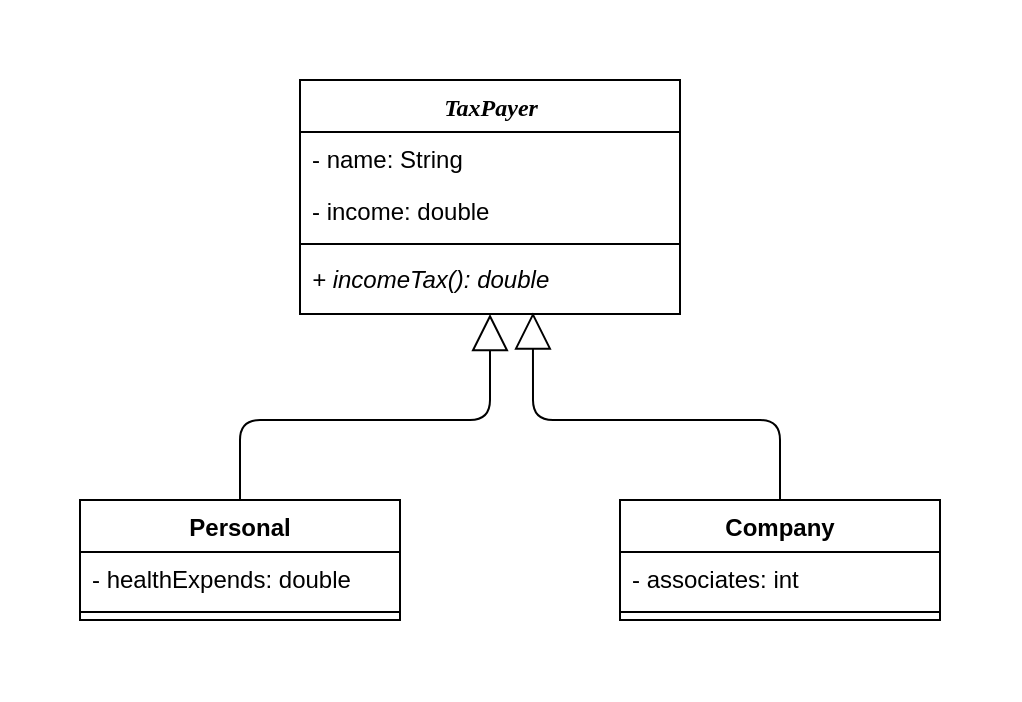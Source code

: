 <mxfile version="20.3.0" type="device"><diagram name="Page-1" id="9f46799a-70d6-7492-0946-bef42562c5a5"><mxGraphModel dx="768" dy="474" grid="1" gridSize="10" guides="1" tooltips="1" connect="1" arrows="1" fold="1" page="1" pageScale="1" pageWidth="827" pageHeight="583" background="none" math="0" shadow="0"><root><mxCell id="0"/><mxCell id="1" parent="0"/><mxCell id="JTSXTN79pVq7KMaE--q6-97" value="" style="rounded=0;whiteSpace=wrap;html=1;strokeColor=none;" vertex="1" parent="1"><mxGeometry x="159" y="90" width="510" height="350" as="geometry"/></mxCell><mxCell id="78961159f06e98e8-17" value="&lt;i&gt;TaxPayer&lt;/i&gt;" style="swimlane;html=1;fontStyle=1;align=center;verticalAlign=top;childLayout=stackLayout;horizontal=1;startSize=26;horizontalStack=0;resizeParent=1;resizeLast=0;collapsible=1;marginBottom=0;swimlaneFillColor=#ffffff;rounded=0;shadow=0;comic=0;labelBackgroundColor=none;strokeWidth=1;fillColor=none;fontFamily=Verdana;fontSize=12" parent="1" vertex="1"><mxGeometry x="309" y="130" width="190" height="117" as="geometry"/></mxCell><mxCell id="78961159f06e98e8-21" value="- name: String" style="text;html=1;strokeColor=none;fillColor=none;align=left;verticalAlign=top;spacingLeft=4;spacingRight=4;whiteSpace=wrap;overflow=hidden;rotatable=0;points=[[0,0.5],[1,0.5]];portConstraint=eastwest;" parent="78961159f06e98e8-17" vertex="1"><mxGeometry y="26" width="190" height="26" as="geometry"/></mxCell><mxCell id="78961159f06e98e8-23" value="- income: double" style="text;html=1;strokeColor=none;fillColor=none;align=left;verticalAlign=top;spacingLeft=4;spacingRight=4;whiteSpace=wrap;overflow=hidden;rotatable=0;points=[[0,0.5],[1,0.5]];portConstraint=eastwest;" parent="78961159f06e98e8-17" vertex="1"><mxGeometry y="52" width="190" height="26" as="geometry"/></mxCell><mxCell id="78961159f06e98e8-19" value="" style="line;html=1;strokeWidth=1;fillColor=none;align=left;verticalAlign=middle;spacingTop=-1;spacingLeft=3;spacingRight=3;rotatable=0;labelPosition=right;points=[];portConstraint=eastwest;" parent="78961159f06e98e8-17" vertex="1"><mxGeometry y="78" width="190" height="8" as="geometry"/></mxCell><mxCell id="78961159f06e98e8-20" value="&lt;i&gt;+ incomeTax(): double&lt;/i&gt;" style="text;html=1;strokeColor=none;fillColor=none;align=left;verticalAlign=top;spacingLeft=4;spacingRight=4;whiteSpace=wrap;overflow=hidden;rotatable=0;points=[[0,0.5],[1,0.5]];portConstraint=eastwest;" parent="78961159f06e98e8-17" vertex="1"><mxGeometry y="86" width="190" height="26" as="geometry"/></mxCell><mxCell id="JTSXTN79pVq7KMaE--q6-86" value="Personal" style="swimlane;fontStyle=1;align=center;verticalAlign=top;childLayout=stackLayout;horizontal=1;startSize=26;horizontalStack=0;resizeParent=1;resizeParentMax=0;resizeLast=0;collapsible=1;marginBottom=0;" vertex="1" parent="1"><mxGeometry x="199" y="340" width="160" height="60" as="geometry"/></mxCell><mxCell id="JTSXTN79pVq7KMaE--q6-87" value="- healthExpends: double" style="text;strokeColor=none;fillColor=none;align=left;verticalAlign=top;spacingLeft=4;spacingRight=4;overflow=hidden;rotatable=0;points=[[0,0.5],[1,0.5]];portConstraint=eastwest;" vertex="1" parent="JTSXTN79pVq7KMaE--q6-86"><mxGeometry y="26" width="160" height="26" as="geometry"/></mxCell><mxCell id="JTSXTN79pVq7KMaE--q6-88" value="" style="line;strokeWidth=1;fillColor=none;align=left;verticalAlign=middle;spacingTop=-1;spacingLeft=3;spacingRight=3;rotatable=0;labelPosition=right;points=[];portConstraint=eastwest;strokeColor=inherit;" vertex="1" parent="JTSXTN79pVq7KMaE--q6-86"><mxGeometry y="52" width="160" height="8" as="geometry"/></mxCell><mxCell id="JTSXTN79pVq7KMaE--q6-90" value="Company" style="swimlane;fontStyle=1;align=center;verticalAlign=top;childLayout=stackLayout;horizontal=1;startSize=26;horizontalStack=0;resizeParent=1;resizeParentMax=0;resizeLast=0;collapsible=1;marginBottom=0;" vertex="1" parent="1"><mxGeometry x="469" y="340" width="160" height="60" as="geometry"/></mxCell><mxCell id="JTSXTN79pVq7KMaE--q6-91" value="- associates: int" style="text;strokeColor=none;fillColor=none;align=left;verticalAlign=top;spacingLeft=4;spacingRight=4;overflow=hidden;rotatable=0;points=[[0,0.5],[1,0.5]];portConstraint=eastwest;" vertex="1" parent="JTSXTN79pVq7KMaE--q6-90"><mxGeometry y="26" width="160" height="26" as="geometry"/></mxCell><mxCell id="JTSXTN79pVq7KMaE--q6-92" value="" style="line;strokeWidth=1;fillColor=none;align=left;verticalAlign=middle;spacingTop=-1;spacingLeft=3;spacingRight=3;rotatable=0;labelPosition=right;points=[];portConstraint=eastwest;strokeColor=inherit;" vertex="1" parent="JTSXTN79pVq7KMaE--q6-90"><mxGeometry y="52" width="160" height="8" as="geometry"/></mxCell><mxCell id="JTSXTN79pVq7KMaE--q6-95" style="edgeStyle=orthogonalEdgeStyle;html=1;labelBackgroundColor=none;startFill=0;startSize=8;endArrow=block;endFill=0;endSize=16;fontFamily=Verdana;fontSize=12;exitX=0.5;exitY=0;exitDx=0;exitDy=0;entryX=0.5;entryY=1;entryDx=0;entryDy=0;" edge="1" parent="1" source="JTSXTN79pVq7KMaE--q6-86" target="78961159f06e98e8-17"><mxGeometry relative="1" as="geometry"><Array as="points"><mxPoint x="279" y="300"/><mxPoint x="404" y="300"/></Array><mxPoint x="279" y="322.0" as="sourcePoint"/><mxPoint x="439" y="120.0" as="targetPoint"/></mxGeometry></mxCell><mxCell id="JTSXTN79pVq7KMaE--q6-96" style="edgeStyle=orthogonalEdgeStyle;html=1;labelBackgroundColor=none;startFill=0;startSize=8;endArrow=block;endFill=0;endSize=16;fontFamily=Verdana;fontSize=12;exitX=0.5;exitY=0;exitDx=0;exitDy=0;entryX=0.613;entryY=1.162;entryDx=0;entryDy=0;entryPerimeter=0;" edge="1" parent="1" source="JTSXTN79pVq7KMaE--q6-90" target="78961159f06e98e8-20"><mxGeometry relative="1" as="geometry"><Array as="points"><mxPoint x="549" y="300"/><mxPoint x="426" y="300"/></Array><mxPoint x="289" y="350" as="sourcePoint"/><mxPoint x="414" y="257" as="targetPoint"/></mxGeometry></mxCell></root></mxGraphModel></diagram></mxfile>